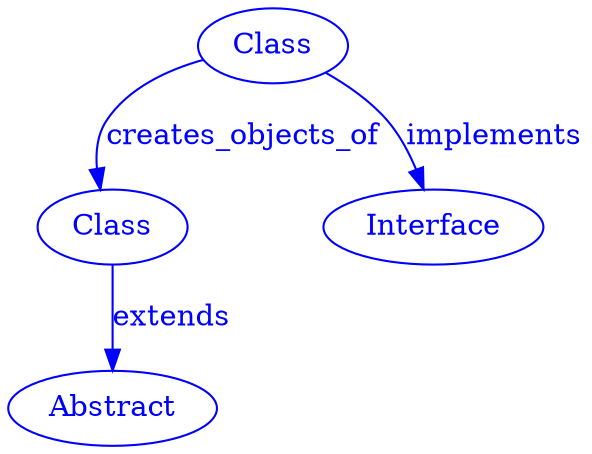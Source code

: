 
digraph SubdueGraph {
  5 [label="Class",color=blue,fontcolor=blue];
  6 [label="Abstract",color=blue,fontcolor=blue];
  7 [label="Class",color=blue,fontcolor=blue];
  9 [label="Interface",color=blue,fontcolor=blue];
  5 -> 9 [label="implements",color=blue,fontcolor=blue];
  7 -> 6 [label="extends",color=blue,fontcolor=blue];
  5 -> 7 [label="creates_objects_of",color=blue,fontcolor=blue];
}
